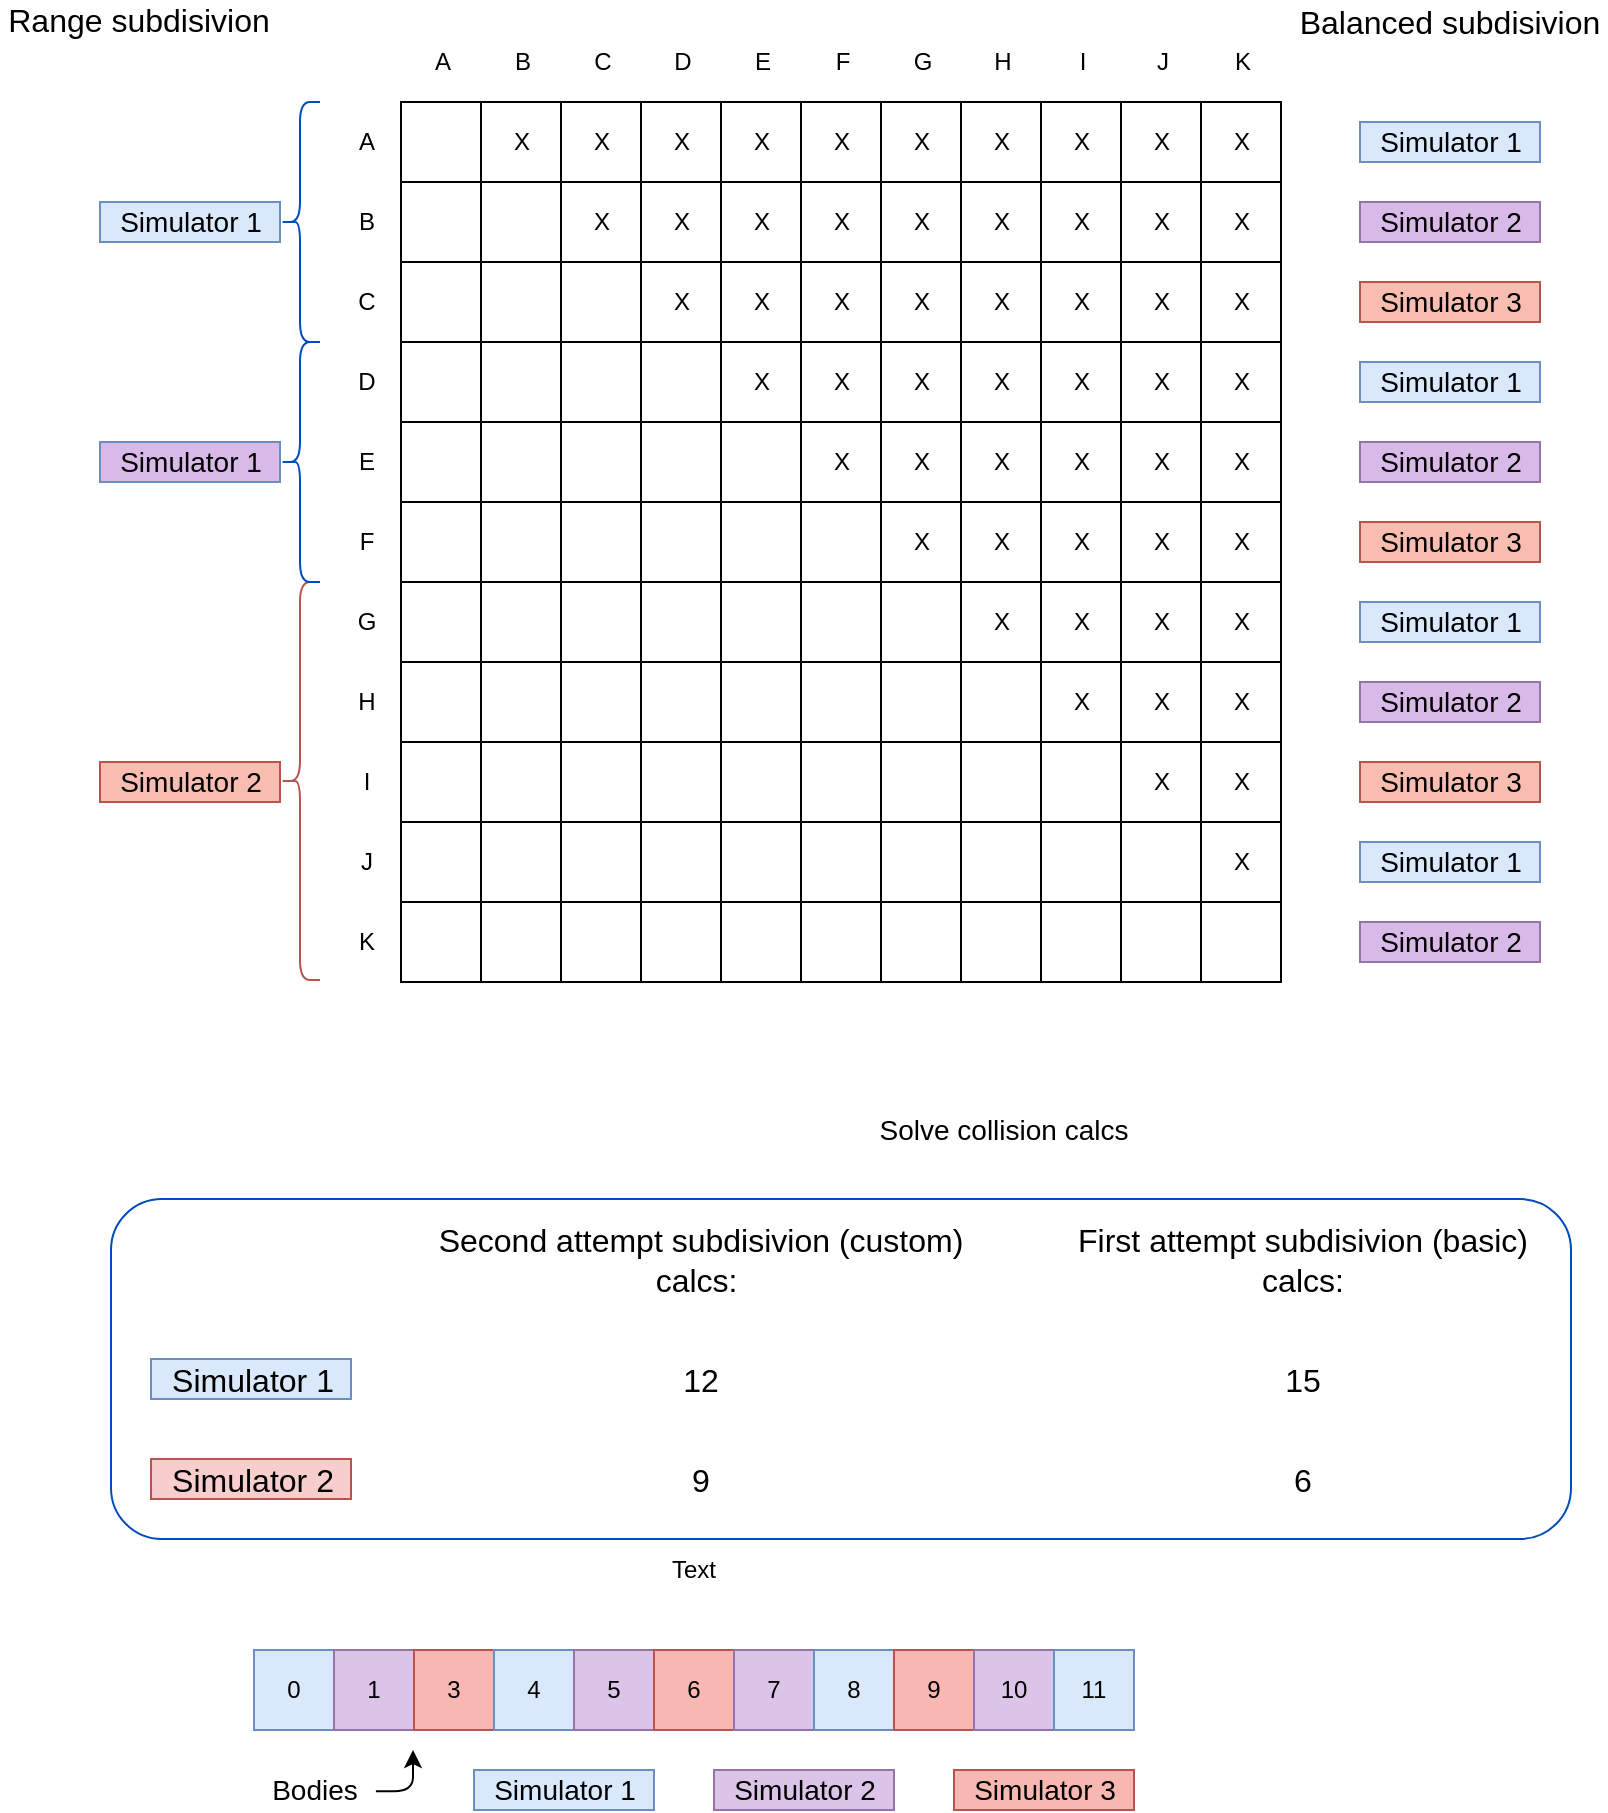 <mxfile version="12.9.8" type="device"><diagram id="iaJU6CxeEKp-TlRwAlS2" name="Page-1"><mxGraphModel dx="1054" dy="616" grid="1" gridSize="10" guides="1" tooltips="1" connect="1" arrows="1" fold="1" page="1" pageScale="1" pageWidth="827" pageHeight="1169" math="0" shadow="0"><root><mxCell id="0"/><mxCell id="1" parent="0"/><mxCell id="Pk6dAIkG8WQ61QbKKTJH-95" value="" style="rounded=1;whiteSpace=wrap;html=1;strokeColor=#004CBF;fillColor=none;gradientColor=none;fontSize=16;" parent="1" vertex="1"><mxGeometry x="55.5" y="629.5" width="730" height="170" as="geometry"/></mxCell><mxCell id="Pk6dAIkG8WQ61QbKKTJH-1" value="X" style="rounded=0;whiteSpace=wrap;html=1;" parent="1" vertex="1"><mxGeometry x="240.5" y="81" width="40" height="40" as="geometry"/></mxCell><mxCell id="Pk6dAIkG8WQ61QbKKTJH-2" value="X" style="rounded=0;whiteSpace=wrap;html=1;" parent="1" vertex="1"><mxGeometry x="280.5" y="81" width="40" height="40" as="geometry"/></mxCell><mxCell id="Pk6dAIkG8WQ61QbKKTJH-3" value="X" style="rounded=0;whiteSpace=wrap;html=1;" parent="1" vertex="1"><mxGeometry x="320.5" y="81" width="40" height="40" as="geometry"/></mxCell><mxCell id="Pk6dAIkG8WQ61QbKKTJH-4" value="X" style="rounded=0;whiteSpace=wrap;html=1;" parent="1" vertex="1"><mxGeometry x="360.5" y="81" width="40" height="40" as="geometry"/></mxCell><mxCell id="Pk6dAIkG8WQ61QbKKTJH-5" value="X" style="rounded=0;whiteSpace=wrap;html=1;" parent="1" vertex="1"><mxGeometry x="400.5" y="81" width="40" height="40" as="geometry"/></mxCell><mxCell id="Pk6dAIkG8WQ61QbKKTJH-6" value="X" style="rounded=0;whiteSpace=wrap;html=1;" parent="1" vertex="1"><mxGeometry x="440.5" y="81" width="40" height="40" as="geometry"/></mxCell><mxCell id="Pk6dAIkG8WQ61QbKKTJH-7" value="" style="rounded=0;whiteSpace=wrap;html=1;" parent="1" vertex="1"><mxGeometry x="240.5" y="121" width="40" height="40" as="geometry"/></mxCell><mxCell id="Pk6dAIkG8WQ61QbKKTJH-8" value="X" style="rounded=0;whiteSpace=wrap;html=1;" parent="1" vertex="1"><mxGeometry x="280.5" y="121" width="40" height="40" as="geometry"/></mxCell><mxCell id="Pk6dAIkG8WQ61QbKKTJH-9" value="X" style="rounded=0;whiteSpace=wrap;html=1;" parent="1" vertex="1"><mxGeometry x="320.5" y="121" width="40" height="40" as="geometry"/></mxCell><mxCell id="Pk6dAIkG8WQ61QbKKTJH-10" value="X" style="rounded=0;whiteSpace=wrap;html=1;" parent="1" vertex="1"><mxGeometry x="360.5" y="121" width="40" height="40" as="geometry"/></mxCell><mxCell id="Pk6dAIkG8WQ61QbKKTJH-11" value="X" style="rounded=0;whiteSpace=wrap;html=1;" parent="1" vertex="1"><mxGeometry x="400.5" y="121" width="40" height="40" as="geometry"/></mxCell><mxCell id="Pk6dAIkG8WQ61QbKKTJH-12" value="X" style="rounded=0;whiteSpace=wrap;html=1;" parent="1" vertex="1"><mxGeometry x="440.5" y="121" width="40" height="40" as="geometry"/></mxCell><mxCell id="Pk6dAIkG8WQ61QbKKTJH-13" value="" style="rounded=0;whiteSpace=wrap;html=1;" parent="1" vertex="1"><mxGeometry x="240.5" y="161" width="40" height="40" as="geometry"/></mxCell><mxCell id="Pk6dAIkG8WQ61QbKKTJH-14" value="" style="rounded=0;whiteSpace=wrap;html=1;" parent="1" vertex="1"><mxGeometry x="280.5" y="161" width="40" height="40" as="geometry"/></mxCell><mxCell id="Pk6dAIkG8WQ61QbKKTJH-15" value="X" style="rounded=0;whiteSpace=wrap;html=1;" parent="1" vertex="1"><mxGeometry x="320.5" y="161" width="40" height="40" as="geometry"/></mxCell><mxCell id="Pk6dAIkG8WQ61QbKKTJH-16" value="X" style="rounded=0;whiteSpace=wrap;html=1;" parent="1" vertex="1"><mxGeometry x="360.5" y="161" width="40" height="40" as="geometry"/></mxCell><mxCell id="Pk6dAIkG8WQ61QbKKTJH-17" value="X" style="rounded=0;whiteSpace=wrap;html=1;" parent="1" vertex="1"><mxGeometry x="400.5" y="161" width="40" height="40" as="geometry"/></mxCell><mxCell id="Pk6dAIkG8WQ61QbKKTJH-18" value="X" style="rounded=0;whiteSpace=wrap;html=1;" parent="1" vertex="1"><mxGeometry x="440.5" y="161" width="40" height="40" as="geometry"/></mxCell><mxCell id="Pk6dAIkG8WQ61QbKKTJH-19" value="" style="rounded=0;whiteSpace=wrap;html=1;" parent="1" vertex="1"><mxGeometry x="240.5" y="201" width="40" height="40" as="geometry"/></mxCell><mxCell id="Pk6dAIkG8WQ61QbKKTJH-20" value="" style="rounded=0;whiteSpace=wrap;html=1;" parent="1" vertex="1"><mxGeometry x="280.5" y="201" width="40" height="40" as="geometry"/></mxCell><mxCell id="Pk6dAIkG8WQ61QbKKTJH-21" value="" style="rounded=0;whiteSpace=wrap;html=1;" parent="1" vertex="1"><mxGeometry x="320.5" y="201" width="40" height="40" as="geometry"/></mxCell><mxCell id="Pk6dAIkG8WQ61QbKKTJH-22" value="X" style="rounded=0;whiteSpace=wrap;html=1;" parent="1" vertex="1"><mxGeometry x="360.5" y="201" width="40" height="40" as="geometry"/></mxCell><mxCell id="Pk6dAIkG8WQ61QbKKTJH-23" value="X" style="rounded=0;whiteSpace=wrap;html=1;" parent="1" vertex="1"><mxGeometry x="400.5" y="201" width="40" height="40" as="geometry"/></mxCell><mxCell id="Pk6dAIkG8WQ61QbKKTJH-24" value="X" style="rounded=0;whiteSpace=wrap;html=1;" parent="1" vertex="1"><mxGeometry x="440.5" y="201" width="40" height="40" as="geometry"/></mxCell><mxCell id="Pk6dAIkG8WQ61QbKKTJH-25" value="" style="rounded=0;whiteSpace=wrap;html=1;" parent="1" vertex="1"><mxGeometry x="240.5" y="241" width="40" height="40" as="geometry"/></mxCell><mxCell id="Pk6dAIkG8WQ61QbKKTJH-26" value="" style="rounded=0;whiteSpace=wrap;html=1;" parent="1" vertex="1"><mxGeometry x="280.5" y="241" width="40" height="40" as="geometry"/></mxCell><mxCell id="Pk6dAIkG8WQ61QbKKTJH-27" value="" style="rounded=0;whiteSpace=wrap;html=1;" parent="1" vertex="1"><mxGeometry x="320.5" y="241" width="40" height="40" as="geometry"/></mxCell><mxCell id="Pk6dAIkG8WQ61QbKKTJH-28" value="" style="rounded=0;whiteSpace=wrap;html=1;" parent="1" vertex="1"><mxGeometry x="360.5" y="241" width="40" height="40" as="geometry"/></mxCell><mxCell id="Pk6dAIkG8WQ61QbKKTJH-29" value="X" style="rounded=0;whiteSpace=wrap;html=1;" parent="1" vertex="1"><mxGeometry x="400.5" y="241" width="40" height="40" as="geometry"/></mxCell><mxCell id="Pk6dAIkG8WQ61QbKKTJH-30" value="X" style="rounded=0;whiteSpace=wrap;html=1;" parent="1" vertex="1"><mxGeometry x="440.5" y="241" width="40" height="40" as="geometry"/></mxCell><mxCell id="Pk6dAIkG8WQ61QbKKTJH-31" value="" style="rounded=0;whiteSpace=wrap;html=1;" parent="1" vertex="1"><mxGeometry x="240.5" y="281" width="40" height="40" as="geometry"/></mxCell><mxCell id="Pk6dAIkG8WQ61QbKKTJH-32" value="" style="rounded=0;whiteSpace=wrap;html=1;" parent="1" vertex="1"><mxGeometry x="280.5" y="281" width="40" height="40" as="geometry"/></mxCell><mxCell id="Pk6dAIkG8WQ61QbKKTJH-33" value="" style="rounded=0;whiteSpace=wrap;html=1;" parent="1" vertex="1"><mxGeometry x="320.5" y="281" width="40" height="40" as="geometry"/></mxCell><mxCell id="Pk6dAIkG8WQ61QbKKTJH-34" value="" style="rounded=0;whiteSpace=wrap;html=1;" parent="1" vertex="1"><mxGeometry x="360.5" y="281" width="40" height="40" as="geometry"/></mxCell><mxCell id="Pk6dAIkG8WQ61QbKKTJH-35" value="" style="rounded=0;whiteSpace=wrap;html=1;" parent="1" vertex="1"><mxGeometry x="400.5" y="281" width="40" height="40" as="geometry"/></mxCell><mxCell id="Pk6dAIkG8WQ61QbKKTJH-36" value="X" style="rounded=0;whiteSpace=wrap;html=1;" parent="1" vertex="1"><mxGeometry x="440.5" y="281" width="40" height="40" as="geometry"/></mxCell><mxCell id="Pk6dAIkG8WQ61QbKKTJH-37" value="" style="rounded=0;whiteSpace=wrap;html=1;" parent="1" vertex="1"><mxGeometry x="200.5" y="81" width="40" height="40" as="geometry"/></mxCell><mxCell id="Pk6dAIkG8WQ61QbKKTJH-38" value="" style="rounded=0;whiteSpace=wrap;html=1;" parent="1" vertex="1"><mxGeometry x="200.5" y="121" width="40" height="40" as="geometry"/></mxCell><mxCell id="Pk6dAIkG8WQ61QbKKTJH-39" value="" style="rounded=0;whiteSpace=wrap;html=1;" parent="1" vertex="1"><mxGeometry x="200.5" y="161" width="40" height="40" as="geometry"/></mxCell><mxCell id="Pk6dAIkG8WQ61QbKKTJH-40" value="" style="rounded=0;whiteSpace=wrap;html=1;" parent="1" vertex="1"><mxGeometry x="200.5" y="201" width="40" height="40" as="geometry"/></mxCell><mxCell id="Pk6dAIkG8WQ61QbKKTJH-41" value="" style="rounded=0;whiteSpace=wrap;html=1;" parent="1" vertex="1"><mxGeometry x="200.5" y="241" width="40" height="40" as="geometry"/></mxCell><mxCell id="Pk6dAIkG8WQ61QbKKTJH-42" value="" style="rounded=0;whiteSpace=wrap;html=1;" parent="1" vertex="1"><mxGeometry x="200.5" y="281" width="40" height="40" as="geometry"/></mxCell><mxCell id="Pk6dAIkG8WQ61QbKKTJH-43" value="" style="rounded=0;whiteSpace=wrap;html=1;" parent="1" vertex="1"><mxGeometry x="200.5" y="321" width="40" height="40" as="geometry"/></mxCell><mxCell id="Pk6dAIkG8WQ61QbKKTJH-44" value="" style="rounded=0;whiteSpace=wrap;html=1;" parent="1" vertex="1"><mxGeometry x="240.5" y="321" width="40" height="40" as="geometry"/></mxCell><mxCell id="Pk6dAIkG8WQ61QbKKTJH-45" value="" style="rounded=0;whiteSpace=wrap;html=1;" parent="1" vertex="1"><mxGeometry x="280.5" y="321" width="40" height="40" as="geometry"/></mxCell><mxCell id="Pk6dAIkG8WQ61QbKKTJH-46" value="" style="rounded=0;whiteSpace=wrap;html=1;" parent="1" vertex="1"><mxGeometry x="320.5" y="321" width="40" height="40" as="geometry"/></mxCell><mxCell id="Pk6dAIkG8WQ61QbKKTJH-48" value="" style="rounded=0;whiteSpace=wrap;html=1;" parent="1" vertex="1"><mxGeometry x="360.5" y="321" width="40" height="40" as="geometry"/></mxCell><mxCell id="Pk6dAIkG8WQ61QbKKTJH-49" value="" style="rounded=0;whiteSpace=wrap;html=1;" parent="1" vertex="1"><mxGeometry x="400.5" y="321" width="40" height="40" as="geometry"/></mxCell><mxCell id="Pk6dAIkG8WQ61QbKKTJH-50" value="" style="rounded=0;whiteSpace=wrap;html=1;" parent="1" vertex="1"><mxGeometry x="440.5" y="321" width="40" height="40" as="geometry"/></mxCell><mxCell id="Pk6dAIkG8WQ61QbKKTJH-51" value="A" style="text;html=1;align=center;verticalAlign=middle;resizable=0;points=[];autosize=1;" parent="1" vertex="1"><mxGeometry x="172.5" y="91" width="20" height="20" as="geometry"/></mxCell><mxCell id="Pk6dAIkG8WQ61QbKKTJH-52" value="B" style="text;html=1;align=center;verticalAlign=middle;resizable=0;points=[];autosize=1;" parent="1" vertex="1"><mxGeometry x="172.5" y="131" width="20" height="20" as="geometry"/></mxCell><mxCell id="Pk6dAIkG8WQ61QbKKTJH-53" value="C" style="text;html=1;align=center;verticalAlign=middle;resizable=0;points=[];autosize=1;" parent="1" vertex="1"><mxGeometry x="172.5" y="171" width="20" height="20" as="geometry"/></mxCell><mxCell id="Pk6dAIkG8WQ61QbKKTJH-54" value="D" style="text;html=1;align=center;verticalAlign=middle;resizable=0;points=[];autosize=1;" parent="1" vertex="1"><mxGeometry x="172.5" y="211" width="20" height="20" as="geometry"/></mxCell><mxCell id="Pk6dAIkG8WQ61QbKKTJH-55" value="E" style="text;html=1;align=center;verticalAlign=middle;resizable=0;points=[];autosize=1;" parent="1" vertex="1"><mxGeometry x="172.5" y="251" width="20" height="20" as="geometry"/></mxCell><mxCell id="Pk6dAIkG8WQ61QbKKTJH-56" value="F" style="text;html=1;align=center;verticalAlign=middle;resizable=0;points=[];autosize=1;" parent="1" vertex="1"><mxGeometry x="172.5" y="291" width="20" height="20" as="geometry"/></mxCell><mxCell id="Pk6dAIkG8WQ61QbKKTJH-57" value="G" style="text;html=1;align=center;verticalAlign=middle;resizable=0;points=[];autosize=1;" parent="1" vertex="1"><mxGeometry x="172.5" y="331" width="20" height="20" as="geometry"/></mxCell><mxCell id="Pk6dAIkG8WQ61QbKKTJH-58" value="A" style="text;html=1;align=center;verticalAlign=middle;resizable=0;points=[];autosize=1;" parent="1" vertex="1"><mxGeometry x="210.5" y="51" width="20" height="20" as="geometry"/></mxCell><mxCell id="Pk6dAIkG8WQ61QbKKTJH-59" value="B" style="text;html=1;align=center;verticalAlign=middle;resizable=0;points=[];autosize=1;" parent="1" vertex="1"><mxGeometry x="250.5" y="51" width="20" height="20" as="geometry"/></mxCell><mxCell id="Pk6dAIkG8WQ61QbKKTJH-60" value="C" style="text;html=1;align=center;verticalAlign=middle;resizable=0;points=[];autosize=1;" parent="1" vertex="1"><mxGeometry x="290.5" y="51" width="20" height="20" as="geometry"/></mxCell><mxCell id="Pk6dAIkG8WQ61QbKKTJH-61" value="D" style="text;html=1;align=center;verticalAlign=middle;resizable=0;points=[];autosize=1;" parent="1" vertex="1"><mxGeometry x="330.5" y="51" width="20" height="20" as="geometry"/></mxCell><mxCell id="Pk6dAIkG8WQ61QbKKTJH-62" value="E" style="text;html=1;align=center;verticalAlign=middle;resizable=0;points=[];autosize=1;" parent="1" vertex="1"><mxGeometry x="370.5" y="51" width="20" height="20" as="geometry"/></mxCell><mxCell id="Pk6dAIkG8WQ61QbKKTJH-63" value="F" style="text;html=1;align=center;verticalAlign=middle;resizable=0;points=[];autosize=1;" parent="1" vertex="1"><mxGeometry x="410.5" y="51" width="20" height="20" as="geometry"/></mxCell><mxCell id="Pk6dAIkG8WQ61QbKKTJH-64" value="G" style="text;html=1;align=center;verticalAlign=middle;resizable=0;points=[];autosize=1;" parent="1" vertex="1"><mxGeometry x="450.5" y="51" width="20" height="20" as="geometry"/></mxCell><mxCell id="Pk6dAIkG8WQ61QbKKTJH-65" value="Solve collision calcs" style="text;html=1;strokeColor=none;fillColor=none;align=center;verticalAlign=middle;whiteSpace=wrap;rounded=0;fontSize=14;" parent="1" vertex="1"><mxGeometry x="437" y="585" width="130" height="20" as="geometry"/></mxCell><mxCell id="Pk6dAIkG8WQ61QbKKTJH-66" value="" style="shape=curlyBracket;whiteSpace=wrap;html=1;rounded=1;fontSize=14;flipH=0;fillColor=#FC1414;strokeColor=#004CBF;gradientColor=none;flipV=0;" parent="1" vertex="1"><mxGeometry x="140" y="81" width="20" height="120" as="geometry"/></mxCell><mxCell id="Pk6dAIkG8WQ61QbKKTJH-71" value="" style="shape=curlyBracket;whiteSpace=wrap;html=1;rounded=1;fontSize=14;flipH=0;fillColor=#F8BCB0;strokeColor=#b85450;" parent="1" vertex="1"><mxGeometry x="140" y="321" width="20" height="199" as="geometry"/></mxCell><mxCell id="Pk6dAIkG8WQ61QbKKTJH-72" value="Simulator 1" style="text;html=1;align=center;verticalAlign=middle;resizable=0;points=[];autosize=1;fontSize=14;fillColor=#dae8fc;strokeColor=#6c8ebf;" parent="1" vertex="1"><mxGeometry x="50.0" y="131" width="90" height="20" as="geometry"/></mxCell><mxCell id="Pk6dAIkG8WQ61QbKKTJH-73" value="Simulator 2" style="text;html=1;align=center;verticalAlign=middle;resizable=0;points=[];autosize=1;fontSize=14;fillColor=#F8BCB0;strokeColor=#b85450;" parent="1" vertex="1"><mxGeometry x="50.0" y="411" width="90" height="20" as="geometry"/></mxCell><mxCell id="Pk6dAIkG8WQ61QbKKTJH-74" value="Simulator 1" style="text;html=1;align=center;verticalAlign=middle;resizable=0;points=[];autosize=1;fontSize=14;fillColor=#dae8fc;strokeColor=#6c8ebf;" parent="1" vertex="1"><mxGeometry x="680" y="91" width="90" height="20" as="geometry"/></mxCell><mxCell id="Pk6dAIkG8WQ61QbKKTJH-75" value="Simulator 3" style="text;html=1;align=center;verticalAlign=middle;resizable=0;points=[];autosize=1;fontSize=14;fillColor=#F8BCB0;strokeColor=#b85450;" parent="1" vertex="1"><mxGeometry x="680" y="171" width="90" height="20" as="geometry"/></mxCell><mxCell id="Pk6dAIkG8WQ61QbKKTJH-76" value="Simulator 2" style="text;html=1;align=center;verticalAlign=middle;resizable=0;points=[];autosize=1;fontSize=14;fillColor=#D9B9E7;strokeColor=#9673a6;" parent="1" vertex="1"><mxGeometry x="680" y="251" width="90" height="20" as="geometry"/></mxCell><mxCell id="Pk6dAIkG8WQ61QbKKTJH-77" value="Simulator 1" style="text;html=1;align=center;verticalAlign=middle;resizable=0;points=[];autosize=1;fontSize=14;fillColor=#dae8fc;strokeColor=#6c8ebf;" parent="1" vertex="1"><mxGeometry x="680" y="331" width="90" height="20" as="geometry"/></mxCell><mxCell id="Pk6dAIkG8WQ61QbKKTJH-79" value="Simulator 2" style="text;html=1;align=center;verticalAlign=middle;resizable=0;points=[];autosize=1;fontSize=14;fillColor=#D9B9E7;strokeColor=#9673a6;" parent="1" vertex="1"><mxGeometry x="680" y="131" width="90" height="20" as="geometry"/></mxCell><mxCell id="Pk6dAIkG8WQ61QbKKTJH-80" value="Simulator 1" style="text;html=1;align=center;verticalAlign=middle;resizable=0;points=[];autosize=1;fontSize=14;fillColor=#dae8fc;strokeColor=#6c8ebf;" parent="1" vertex="1"><mxGeometry x="680" y="211" width="90" height="20" as="geometry"/></mxCell><mxCell id="Pk6dAIkG8WQ61QbKKTJH-81" value="Simulator 3" style="text;html=1;align=center;verticalAlign=middle;resizable=0;points=[];autosize=1;fontSize=14;fillColor=#F8BCB0;strokeColor=#b85450;" parent="1" vertex="1"><mxGeometry x="680" y="291" width="90" height="20" as="geometry"/></mxCell><mxCell id="Pk6dAIkG8WQ61QbKKTJH-84" value="Range subdisivion" style="text;html=1;strokeColor=none;fillColor=none;align=center;verticalAlign=middle;whiteSpace=wrap;rounded=0;fontSize=16;" parent="1" vertex="1"><mxGeometry y="30" width="138.5" height="20" as="geometry"/></mxCell><mxCell id="Pk6dAIkG8WQ61QbKKTJH-85" value="Balanced subdisivion" style="text;html=1;strokeColor=none;fillColor=none;align=center;verticalAlign=middle;whiteSpace=wrap;rounded=0;fontSize=16;" parent="1" vertex="1"><mxGeometry x="647" y="31" width="156" height="20" as="geometry"/></mxCell><mxCell id="Pk6dAIkG8WQ61QbKKTJH-86" value="Second attempt subdisivion (custom) calcs:&amp;nbsp;" style="text;html=1;strokeColor=none;fillColor=none;align=center;verticalAlign=middle;whiteSpace=wrap;rounded=0;fontSize=16;" parent="1" vertex="1"><mxGeometry x="214.5" y="639.5" width="271" height="40" as="geometry"/></mxCell><mxCell id="Pk6dAIkG8WQ61QbKKTJH-87" value="First attempt subdisivion (basic) calcs:" style="text;html=1;strokeColor=none;fillColor=none;align=center;verticalAlign=middle;whiteSpace=wrap;rounded=0;fontSize=16;" parent="1" vertex="1"><mxGeometry x="535.5" y="639.5" width="231" height="40" as="geometry"/></mxCell><mxCell id="Pk6dAIkG8WQ61QbKKTJH-88" value="Simulator 1" style="text;html=1;align=center;verticalAlign=middle;resizable=0;points=[];autosize=1;fontSize=16;fillColor=#dae8fc;strokeColor=#6c8ebf;" parent="1" vertex="1"><mxGeometry x="75.5" y="709.5" width="100" height="20" as="geometry"/></mxCell><mxCell id="Pk6dAIkG8WQ61QbKKTJH-90" value="Simulator 2" style="text;html=1;align=center;verticalAlign=middle;resizable=0;points=[];autosize=1;fontSize=16;fillColor=#f8cecc;strokeColor=#b85450;" parent="1" vertex="1"><mxGeometry x="75.5" y="759.5" width="100" height="20" as="geometry"/></mxCell><mxCell id="Pk6dAIkG8WQ61QbKKTJH-91" value="12" style="text;html=1;align=center;verticalAlign=middle;resizable=0;points=[];autosize=1;fontSize=16;" parent="1" vertex="1"><mxGeometry x="335" y="709.5" width="30" height="20" as="geometry"/></mxCell><mxCell id="Pk6dAIkG8WQ61QbKKTJH-92" value="15" style="text;html=1;align=center;verticalAlign=middle;resizable=0;points=[];autosize=1;fontSize=16;" parent="1" vertex="1"><mxGeometry x="636" y="709.5" width="30" height="20" as="geometry"/></mxCell><mxCell id="Pk6dAIkG8WQ61QbKKTJH-93" value="9" style="text;html=1;align=center;verticalAlign=middle;resizable=0;points=[];autosize=1;fontSize=16;" parent="1" vertex="1"><mxGeometry x="340" y="759.5" width="20" height="20" as="geometry"/></mxCell><mxCell id="Pk6dAIkG8WQ61QbKKTJH-94" value="6" style="text;html=1;align=center;verticalAlign=middle;resizable=0;points=[];autosize=1;fontSize=16;" parent="1" vertex="1"><mxGeometry x="641" y="759.5" width="20" height="20" as="geometry"/></mxCell><mxCell id="f_bLrlZFjP_gO2-zIzCn-1" value="0" style="rounded=0;whiteSpace=wrap;html=1;fillColor=#dae8fc;strokeColor=#6c8ebf;" vertex="1" parent="1"><mxGeometry x="127" y="855" width="40" height="40" as="geometry"/></mxCell><mxCell id="f_bLrlZFjP_gO2-zIzCn-2" value="1&lt;span style=&quot;color: rgba(0 , 0 , 0 , 0) ; font-family: monospace ; font-size: 0px&quot;&gt;%3CmxGraphModel%3E%3Croot%3E%3CmxCell%20id%3D%220%22%2F%3E%3CmxCell%20id%3D%221%22%20parent%3D%220%22%2F%3E%3CmxCell%20id%3D%222%22%20value%3D%22%22%20style%3D%22rounded%3D0%3BwhiteSpace%3Dwrap%3Bhtml%3D1%3B%22%20vertex%3D%221%22%20parent%3D%221%22%3E%3CmxGeometry%20x%3D%22120%22%20y%3D%22640%22%20width%3D%2240%22%20height%3D%2240%22%20as%3D%22geometry%22%2F%3E%3C%2FmxCell%3E%3C%2Froot%3E%3C%2FmxGraphModel%3E&lt;/span&gt;" style="rounded=0;whiteSpace=wrap;html=1;fillColor=#DBC4E7;strokeColor=#9673a6;" vertex="1" parent="1"><mxGeometry x="167" y="855" width="40" height="40" as="geometry"/></mxCell><mxCell id="f_bLrlZFjP_gO2-zIzCn-3" value="3" style="rounded=0;whiteSpace=wrap;html=1;fillColor=#F8B7B0;strokeColor=#b85450;" vertex="1" parent="1"><mxGeometry x="207" y="855" width="40" height="40" as="geometry"/></mxCell><mxCell id="f_bLrlZFjP_gO2-zIzCn-4" value="4" style="rounded=0;whiteSpace=wrap;html=1;fillColor=#dae8fc;strokeColor=#6c8ebf;" vertex="1" parent="1"><mxGeometry x="247" y="855" width="40" height="40" as="geometry"/></mxCell><mxCell id="f_bLrlZFjP_gO2-zIzCn-5" value="5" style="rounded=0;whiteSpace=wrap;html=1;fillColor=#DBC4E7;strokeColor=#9673a6;" vertex="1" parent="1"><mxGeometry x="287" y="855" width="40" height="40" as="geometry"/></mxCell><mxCell id="f_bLrlZFjP_gO2-zIzCn-6" value="6" style="rounded=0;whiteSpace=wrap;html=1;fillColor=#F8B7B0;strokeColor=#b85450;" vertex="1" parent="1"><mxGeometry x="327" y="855" width="40" height="40" as="geometry"/></mxCell><mxCell id="f_bLrlZFjP_gO2-zIzCn-7" value="7" style="rounded=0;whiteSpace=wrap;html=1;fillColor=#DBC4E7;strokeColor=#9673a6;" vertex="1" parent="1"><mxGeometry x="367" y="855" width="40" height="40" as="geometry"/></mxCell><mxCell id="f_bLrlZFjP_gO2-zIzCn-8" value="8" style="rounded=0;whiteSpace=wrap;html=1;fillColor=#dae8fc;strokeColor=#6c8ebf;" vertex="1" parent="1"><mxGeometry x="407" y="855" width="40" height="40" as="geometry"/></mxCell><mxCell id="f_bLrlZFjP_gO2-zIzCn-9" value="9" style="rounded=0;whiteSpace=wrap;html=1;fillColor=#F8B7B0;strokeColor=#b85450;" vertex="1" parent="1"><mxGeometry x="447" y="855" width="40" height="40" as="geometry"/></mxCell><mxCell id="f_bLrlZFjP_gO2-zIzCn-10" value="10" style="rounded=0;whiteSpace=wrap;html=1;fillColor=#DBC4E7;strokeColor=#9673a6;" vertex="1" parent="1"><mxGeometry x="487" y="855" width="40" height="40" as="geometry"/></mxCell><mxCell id="f_bLrlZFjP_gO2-zIzCn-11" value="11" style="rounded=0;whiteSpace=wrap;html=1;fillColor=#dae8fc;strokeColor=#6c8ebf;" vertex="1" parent="1"><mxGeometry x="527" y="855" width="40" height="40" as="geometry"/></mxCell><mxCell id="f_bLrlZFjP_gO2-zIzCn-21" value="Simulator 1" style="text;html=1;align=center;verticalAlign=middle;resizable=0;points=[];autosize=1;fontSize=14;fillColor=#dae8fc;strokeColor=#6c8ebf;" vertex="1" parent="1"><mxGeometry x="237" y="915" width="90" height="20" as="geometry"/></mxCell><mxCell id="f_bLrlZFjP_gO2-zIzCn-22" value="Simulator 2" style="text;html=1;align=center;verticalAlign=middle;resizable=0;points=[];autosize=1;fontSize=14;fillColor=#DBC4E7;strokeColor=#9673a6;" vertex="1" parent="1"><mxGeometry x="357" y="915" width="90" height="20" as="geometry"/></mxCell><mxCell id="f_bLrlZFjP_gO2-zIzCn-23" value="Simulator 3" style="text;html=1;align=center;verticalAlign=middle;resizable=0;points=[];autosize=1;fontSize=14;fillColor=#F8B7B0;strokeColor=#b85450;" vertex="1" parent="1"><mxGeometry x="477" y="915" width="90" height="20" as="geometry"/></mxCell><mxCell id="f_bLrlZFjP_gO2-zIzCn-24" value="Text" style="text;html=1;strokeColor=none;fillColor=none;align=center;verticalAlign=middle;whiteSpace=wrap;rounded=0;" vertex="1" parent="1"><mxGeometry x="326.5" y="805" width="40" height="20" as="geometry"/></mxCell><mxCell id="f_bLrlZFjP_gO2-zIzCn-25" value="Bodies" style="text;html=1;align=center;verticalAlign=middle;resizable=0;points=[];autosize=1;fontSize=14;" vertex="1" parent="1"><mxGeometry x="127" y="915" width="60" height="20" as="geometry"/></mxCell><mxCell id="f_bLrlZFjP_gO2-zIzCn-26" value="" style="edgeStyle=segmentEdgeStyle;endArrow=classic;html=1;fontSize=14;exitX=1.016;exitY=0.529;exitDx=0;exitDy=0;exitPerimeter=0;" edge="1" parent="1" source="f_bLrlZFjP_gO2-zIzCn-25"><mxGeometry width="50" height="50" relative="1" as="geometry"><mxPoint x="187" y="935" as="sourcePoint"/><mxPoint x="206.5" y="905" as="targetPoint"/><Array as="points"><mxPoint x="206.5" y="926"/></Array></mxGeometry></mxCell><mxCell id="f_bLrlZFjP_gO2-zIzCn-29" value="X" style="rounded=0;whiteSpace=wrap;html=1;" vertex="1" parent="1"><mxGeometry x="480.5" y="81" width="40" height="40" as="geometry"/></mxCell><mxCell id="f_bLrlZFjP_gO2-zIzCn-30" value="X" style="rounded=0;whiteSpace=wrap;html=1;" vertex="1" parent="1"><mxGeometry x="480.5" y="121" width="40" height="40" as="geometry"/></mxCell><mxCell id="f_bLrlZFjP_gO2-zIzCn-31" value="X" style="rounded=0;whiteSpace=wrap;html=1;" vertex="1" parent="1"><mxGeometry x="480.5" y="161" width="40" height="40" as="geometry"/></mxCell><mxCell id="f_bLrlZFjP_gO2-zIzCn-32" value="X" style="rounded=0;whiteSpace=wrap;html=1;" vertex="1" parent="1"><mxGeometry x="480.5" y="201" width="40" height="40" as="geometry"/></mxCell><mxCell id="f_bLrlZFjP_gO2-zIzCn-33" value="X" style="rounded=0;whiteSpace=wrap;html=1;" vertex="1" parent="1"><mxGeometry x="480.5" y="241" width="40" height="40" as="geometry"/></mxCell><mxCell id="f_bLrlZFjP_gO2-zIzCn-34" value="X" style="rounded=0;whiteSpace=wrap;html=1;" vertex="1" parent="1"><mxGeometry x="480.5" y="281" width="40" height="40" as="geometry"/></mxCell><mxCell id="f_bLrlZFjP_gO2-zIzCn-35" value="X" style="rounded=0;whiteSpace=wrap;html=1;" vertex="1" parent="1"><mxGeometry x="480.5" y="321" width="40" height="40" as="geometry"/></mxCell><mxCell id="f_bLrlZFjP_gO2-zIzCn-36" value="H" style="text;html=1;align=center;verticalAlign=middle;resizable=0;points=[];autosize=1;" vertex="1" parent="1"><mxGeometry x="490.5" y="51" width="20" height="20" as="geometry"/></mxCell><mxCell id="f_bLrlZFjP_gO2-zIzCn-37" value="X" style="rounded=0;whiteSpace=wrap;html=1;" vertex="1" parent="1"><mxGeometry x="520.5" y="81" width="40" height="40" as="geometry"/></mxCell><mxCell id="f_bLrlZFjP_gO2-zIzCn-38" value="X" style="rounded=0;whiteSpace=wrap;html=1;" vertex="1" parent="1"><mxGeometry x="520.5" y="121" width="40" height="40" as="geometry"/></mxCell><mxCell id="f_bLrlZFjP_gO2-zIzCn-39" value="X" style="rounded=0;whiteSpace=wrap;html=1;" vertex="1" parent="1"><mxGeometry x="520.5" y="161" width="40" height="40" as="geometry"/></mxCell><mxCell id="f_bLrlZFjP_gO2-zIzCn-40" value="X" style="rounded=0;whiteSpace=wrap;html=1;" vertex="1" parent="1"><mxGeometry x="520.5" y="201" width="40" height="40" as="geometry"/></mxCell><mxCell id="f_bLrlZFjP_gO2-zIzCn-41" value="X" style="rounded=0;whiteSpace=wrap;html=1;" vertex="1" parent="1"><mxGeometry x="520.5" y="241" width="40" height="40" as="geometry"/></mxCell><mxCell id="f_bLrlZFjP_gO2-zIzCn-42" value="X" style="rounded=0;whiteSpace=wrap;html=1;" vertex="1" parent="1"><mxGeometry x="520.5" y="281" width="40" height="40" as="geometry"/></mxCell><mxCell id="f_bLrlZFjP_gO2-zIzCn-43" value="X" style="rounded=0;whiteSpace=wrap;html=1;" vertex="1" parent="1"><mxGeometry x="520.5" y="321" width="40" height="40" as="geometry"/></mxCell><mxCell id="f_bLrlZFjP_gO2-zIzCn-44" value="I" style="text;html=1;align=center;verticalAlign=middle;resizable=0;points=[];autosize=1;" vertex="1" parent="1"><mxGeometry x="530.5" y="51" width="20" height="20" as="geometry"/></mxCell><mxCell id="f_bLrlZFjP_gO2-zIzCn-45" value="X" style="rounded=0;whiteSpace=wrap;html=1;" vertex="1" parent="1"><mxGeometry x="560.5" y="81" width="40" height="40" as="geometry"/></mxCell><mxCell id="f_bLrlZFjP_gO2-zIzCn-46" value="X" style="rounded=0;whiteSpace=wrap;html=1;" vertex="1" parent="1"><mxGeometry x="560.5" y="121" width="40" height="40" as="geometry"/></mxCell><mxCell id="f_bLrlZFjP_gO2-zIzCn-47" value="X" style="rounded=0;whiteSpace=wrap;html=1;" vertex="1" parent="1"><mxGeometry x="560.5" y="161" width="40" height="40" as="geometry"/></mxCell><mxCell id="f_bLrlZFjP_gO2-zIzCn-48" value="X" style="rounded=0;whiteSpace=wrap;html=1;" vertex="1" parent="1"><mxGeometry x="560.5" y="201" width="40" height="40" as="geometry"/></mxCell><mxCell id="f_bLrlZFjP_gO2-zIzCn-49" value="X" style="rounded=0;whiteSpace=wrap;html=1;" vertex="1" parent="1"><mxGeometry x="560.5" y="241" width="40" height="40" as="geometry"/></mxCell><mxCell id="f_bLrlZFjP_gO2-zIzCn-50" value="X" style="rounded=0;whiteSpace=wrap;html=1;" vertex="1" parent="1"><mxGeometry x="560.5" y="281" width="40" height="40" as="geometry"/></mxCell><mxCell id="f_bLrlZFjP_gO2-zIzCn-51" value="X" style="rounded=0;whiteSpace=wrap;html=1;" vertex="1" parent="1"><mxGeometry x="560.5" y="321" width="40" height="40" as="geometry"/></mxCell><mxCell id="f_bLrlZFjP_gO2-zIzCn-52" value="J" style="text;html=1;align=center;verticalAlign=middle;resizable=0;points=[];autosize=1;" vertex="1" parent="1"><mxGeometry x="570.5" y="51" width="20" height="20" as="geometry"/></mxCell><mxCell id="f_bLrlZFjP_gO2-zIzCn-53" value="X" style="rounded=0;whiteSpace=wrap;html=1;" vertex="1" parent="1"><mxGeometry x="600.5" y="81" width="40" height="40" as="geometry"/></mxCell><mxCell id="f_bLrlZFjP_gO2-zIzCn-54" value="X" style="rounded=0;whiteSpace=wrap;html=1;" vertex="1" parent="1"><mxGeometry x="600.5" y="121" width="40" height="40" as="geometry"/></mxCell><mxCell id="f_bLrlZFjP_gO2-zIzCn-55" value="X" style="rounded=0;whiteSpace=wrap;html=1;" vertex="1" parent="1"><mxGeometry x="600.5" y="161" width="40" height="40" as="geometry"/></mxCell><mxCell id="f_bLrlZFjP_gO2-zIzCn-56" value="X" style="rounded=0;whiteSpace=wrap;html=1;" vertex="1" parent="1"><mxGeometry x="600.5" y="201" width="40" height="40" as="geometry"/></mxCell><mxCell id="f_bLrlZFjP_gO2-zIzCn-57" value="X" style="rounded=0;whiteSpace=wrap;html=1;" vertex="1" parent="1"><mxGeometry x="600.5" y="241" width="40" height="40" as="geometry"/></mxCell><mxCell id="f_bLrlZFjP_gO2-zIzCn-58" value="X" style="rounded=0;whiteSpace=wrap;html=1;" vertex="1" parent="1"><mxGeometry x="600.5" y="281" width="40" height="40" as="geometry"/></mxCell><mxCell id="f_bLrlZFjP_gO2-zIzCn-59" value="X" style="rounded=0;whiteSpace=wrap;html=1;" vertex="1" parent="1"><mxGeometry x="600.5" y="321" width="40" height="40" as="geometry"/></mxCell><mxCell id="f_bLrlZFjP_gO2-zIzCn-60" value="K" style="text;html=1;align=center;verticalAlign=middle;resizable=0;points=[];autosize=1;" vertex="1" parent="1"><mxGeometry x="610.5" y="51" width="20" height="20" as="geometry"/></mxCell><mxCell id="f_bLrlZFjP_gO2-zIzCn-61" value="" style="rounded=0;whiteSpace=wrap;html=1;" vertex="1" parent="1"><mxGeometry x="240.5" y="361" width="40" height="40" as="geometry"/></mxCell><mxCell id="f_bLrlZFjP_gO2-zIzCn-62" value="" style="rounded=0;whiteSpace=wrap;html=1;" vertex="1" parent="1"><mxGeometry x="280.5" y="361" width="40" height="40" as="geometry"/></mxCell><mxCell id="f_bLrlZFjP_gO2-zIzCn-63" value="" style="rounded=0;whiteSpace=wrap;html=1;" vertex="1" parent="1"><mxGeometry x="320.5" y="361" width="40" height="40" as="geometry"/></mxCell><mxCell id="f_bLrlZFjP_gO2-zIzCn-64" value="" style="rounded=0;whiteSpace=wrap;html=1;" vertex="1" parent="1"><mxGeometry x="360.5" y="361" width="40" height="40" as="geometry"/></mxCell><mxCell id="f_bLrlZFjP_gO2-zIzCn-65" value="" style="rounded=0;whiteSpace=wrap;html=1;" vertex="1" parent="1"><mxGeometry x="400.5" y="361" width="40" height="40" as="geometry"/></mxCell><mxCell id="f_bLrlZFjP_gO2-zIzCn-66" value="" style="rounded=0;whiteSpace=wrap;html=1;" vertex="1" parent="1"><mxGeometry x="440.5" y="361" width="40" height="40" as="geometry"/></mxCell><mxCell id="f_bLrlZFjP_gO2-zIzCn-67" value="" style="rounded=0;whiteSpace=wrap;html=1;" vertex="1" parent="1"><mxGeometry x="200.5" y="361" width="40" height="40" as="geometry"/></mxCell><mxCell id="f_bLrlZFjP_gO2-zIzCn-68" value="H" style="text;html=1;align=center;verticalAlign=middle;resizable=0;points=[];autosize=1;" vertex="1" parent="1"><mxGeometry x="172.5" y="371" width="20" height="20" as="geometry"/></mxCell><mxCell id="f_bLrlZFjP_gO2-zIzCn-69" value="" style="rounded=0;whiteSpace=wrap;html=1;" vertex="1" parent="1"><mxGeometry x="480.5" y="361" width="40" height="40" as="geometry"/></mxCell><mxCell id="f_bLrlZFjP_gO2-zIzCn-70" value="X" style="rounded=0;whiteSpace=wrap;html=1;" vertex="1" parent="1"><mxGeometry x="520.5" y="361" width="40" height="40" as="geometry"/></mxCell><mxCell id="f_bLrlZFjP_gO2-zIzCn-71" value="X" style="rounded=0;whiteSpace=wrap;html=1;" vertex="1" parent="1"><mxGeometry x="560.5" y="361" width="40" height="40" as="geometry"/></mxCell><mxCell id="f_bLrlZFjP_gO2-zIzCn-72" value="X" style="rounded=0;whiteSpace=wrap;html=1;" vertex="1" parent="1"><mxGeometry x="600.5" y="361" width="40" height="40" as="geometry"/></mxCell><mxCell id="f_bLrlZFjP_gO2-zIzCn-73" value="" style="rounded=0;whiteSpace=wrap;html=1;" vertex="1" parent="1"><mxGeometry x="240.5" y="401" width="40" height="40" as="geometry"/></mxCell><mxCell id="f_bLrlZFjP_gO2-zIzCn-74" value="" style="rounded=0;whiteSpace=wrap;html=1;" vertex="1" parent="1"><mxGeometry x="280.5" y="401" width="40" height="40" as="geometry"/></mxCell><mxCell id="f_bLrlZFjP_gO2-zIzCn-75" value="" style="rounded=0;whiteSpace=wrap;html=1;" vertex="1" parent="1"><mxGeometry x="320.5" y="401" width="40" height="40" as="geometry"/></mxCell><mxCell id="f_bLrlZFjP_gO2-zIzCn-76" value="" style="rounded=0;whiteSpace=wrap;html=1;" vertex="1" parent="1"><mxGeometry x="360.5" y="401" width="40" height="40" as="geometry"/></mxCell><mxCell id="f_bLrlZFjP_gO2-zIzCn-77" value="" style="rounded=0;whiteSpace=wrap;html=1;" vertex="1" parent="1"><mxGeometry x="400.5" y="401" width="40" height="40" as="geometry"/></mxCell><mxCell id="f_bLrlZFjP_gO2-zIzCn-78" value="" style="rounded=0;whiteSpace=wrap;html=1;" vertex="1" parent="1"><mxGeometry x="440.5" y="401" width="40" height="40" as="geometry"/></mxCell><mxCell id="f_bLrlZFjP_gO2-zIzCn-79" value="" style="rounded=0;whiteSpace=wrap;html=1;" vertex="1" parent="1"><mxGeometry x="200.5" y="401" width="40" height="40" as="geometry"/></mxCell><mxCell id="f_bLrlZFjP_gO2-zIzCn-80" value="I" style="text;html=1;align=center;verticalAlign=middle;resizable=0;points=[];autosize=1;" vertex="1" parent="1"><mxGeometry x="172.5" y="411" width="20" height="20" as="geometry"/></mxCell><mxCell id="f_bLrlZFjP_gO2-zIzCn-81" value="" style="rounded=0;whiteSpace=wrap;html=1;" vertex="1" parent="1"><mxGeometry x="480.5" y="401" width="40" height="40" as="geometry"/></mxCell><mxCell id="f_bLrlZFjP_gO2-zIzCn-82" value="" style="rounded=0;whiteSpace=wrap;html=1;" vertex="1" parent="1"><mxGeometry x="520.5" y="401" width="40" height="40" as="geometry"/></mxCell><mxCell id="f_bLrlZFjP_gO2-zIzCn-83" value="X" style="rounded=0;whiteSpace=wrap;html=1;" vertex="1" parent="1"><mxGeometry x="560.5" y="401" width="40" height="40" as="geometry"/></mxCell><mxCell id="f_bLrlZFjP_gO2-zIzCn-84" value="X" style="rounded=0;whiteSpace=wrap;html=1;" vertex="1" parent="1"><mxGeometry x="600.5" y="401" width="40" height="40" as="geometry"/></mxCell><mxCell id="f_bLrlZFjP_gO2-zIzCn-85" value="" style="rounded=0;whiteSpace=wrap;html=1;" vertex="1" parent="1"><mxGeometry x="240.5" y="441" width="40" height="40" as="geometry"/></mxCell><mxCell id="f_bLrlZFjP_gO2-zIzCn-86" value="" style="rounded=0;whiteSpace=wrap;html=1;" vertex="1" parent="1"><mxGeometry x="280.5" y="441" width="40" height="40" as="geometry"/></mxCell><mxCell id="f_bLrlZFjP_gO2-zIzCn-87" value="" style="rounded=0;whiteSpace=wrap;html=1;" vertex="1" parent="1"><mxGeometry x="320.5" y="441" width="40" height="40" as="geometry"/></mxCell><mxCell id="f_bLrlZFjP_gO2-zIzCn-88" value="" style="rounded=0;whiteSpace=wrap;html=1;" vertex="1" parent="1"><mxGeometry x="360.5" y="441" width="40" height="40" as="geometry"/></mxCell><mxCell id="f_bLrlZFjP_gO2-zIzCn-89" value="" style="rounded=0;whiteSpace=wrap;html=1;" vertex="1" parent="1"><mxGeometry x="400.5" y="441" width="40" height="40" as="geometry"/></mxCell><mxCell id="f_bLrlZFjP_gO2-zIzCn-90" value="" style="rounded=0;whiteSpace=wrap;html=1;" vertex="1" parent="1"><mxGeometry x="440.5" y="441" width="40" height="40" as="geometry"/></mxCell><mxCell id="f_bLrlZFjP_gO2-zIzCn-91" value="" style="rounded=0;whiteSpace=wrap;html=1;" vertex="1" parent="1"><mxGeometry x="200.5" y="441" width="40" height="40" as="geometry"/></mxCell><mxCell id="f_bLrlZFjP_gO2-zIzCn-92" value="J" style="text;html=1;align=center;verticalAlign=middle;resizable=0;points=[];autosize=1;" vertex="1" parent="1"><mxGeometry x="172.5" y="451" width="20" height="20" as="geometry"/></mxCell><mxCell id="f_bLrlZFjP_gO2-zIzCn-93" value="" style="rounded=0;whiteSpace=wrap;html=1;" vertex="1" parent="1"><mxGeometry x="480.5" y="441" width="40" height="40" as="geometry"/></mxCell><mxCell id="f_bLrlZFjP_gO2-zIzCn-94" value="" style="rounded=0;whiteSpace=wrap;html=1;" vertex="1" parent="1"><mxGeometry x="520.5" y="441" width="40" height="40" as="geometry"/></mxCell><mxCell id="f_bLrlZFjP_gO2-zIzCn-95" value="" style="rounded=0;whiteSpace=wrap;html=1;" vertex="1" parent="1"><mxGeometry x="560.5" y="441" width="40" height="40" as="geometry"/></mxCell><mxCell id="f_bLrlZFjP_gO2-zIzCn-96" value="X" style="rounded=0;whiteSpace=wrap;html=1;" vertex="1" parent="1"><mxGeometry x="600.5" y="441" width="40" height="40" as="geometry"/></mxCell><mxCell id="f_bLrlZFjP_gO2-zIzCn-97" value="" style="rounded=0;whiteSpace=wrap;html=1;" vertex="1" parent="1"><mxGeometry x="240.5" y="481" width="40" height="40" as="geometry"/></mxCell><mxCell id="f_bLrlZFjP_gO2-zIzCn-98" value="" style="rounded=0;whiteSpace=wrap;html=1;" vertex="1" parent="1"><mxGeometry x="280.5" y="481" width="40" height="40" as="geometry"/></mxCell><mxCell id="f_bLrlZFjP_gO2-zIzCn-99" value="" style="rounded=0;whiteSpace=wrap;html=1;" vertex="1" parent="1"><mxGeometry x="320.5" y="481" width="40" height="40" as="geometry"/></mxCell><mxCell id="f_bLrlZFjP_gO2-zIzCn-100" value="" style="rounded=0;whiteSpace=wrap;html=1;" vertex="1" parent="1"><mxGeometry x="360.5" y="481" width="40" height="40" as="geometry"/></mxCell><mxCell id="f_bLrlZFjP_gO2-zIzCn-101" value="" style="rounded=0;whiteSpace=wrap;html=1;" vertex="1" parent="1"><mxGeometry x="400.5" y="481" width="40" height="40" as="geometry"/></mxCell><mxCell id="f_bLrlZFjP_gO2-zIzCn-102" value="" style="rounded=0;whiteSpace=wrap;html=1;" vertex="1" parent="1"><mxGeometry x="440.5" y="481" width="40" height="40" as="geometry"/></mxCell><mxCell id="f_bLrlZFjP_gO2-zIzCn-103" value="" style="rounded=0;whiteSpace=wrap;html=1;" vertex="1" parent="1"><mxGeometry x="200.5" y="481" width="40" height="40" as="geometry"/></mxCell><mxCell id="f_bLrlZFjP_gO2-zIzCn-104" value="K" style="text;html=1;align=center;verticalAlign=middle;resizable=0;points=[];autosize=1;" vertex="1" parent="1"><mxGeometry x="172.5" y="491" width="20" height="20" as="geometry"/></mxCell><mxCell id="f_bLrlZFjP_gO2-zIzCn-105" value="" style="rounded=0;whiteSpace=wrap;html=1;" vertex="1" parent="1"><mxGeometry x="480.5" y="481" width="40" height="40" as="geometry"/></mxCell><mxCell id="f_bLrlZFjP_gO2-zIzCn-106" value="" style="rounded=0;whiteSpace=wrap;html=1;" vertex="1" parent="1"><mxGeometry x="520.5" y="481" width="40" height="40" as="geometry"/></mxCell><mxCell id="f_bLrlZFjP_gO2-zIzCn-107" value="" style="rounded=0;whiteSpace=wrap;html=1;" vertex="1" parent="1"><mxGeometry x="560.5" y="481" width="40" height="40" as="geometry"/></mxCell><mxCell id="f_bLrlZFjP_gO2-zIzCn-108" value="" style="rounded=0;whiteSpace=wrap;html=1;" vertex="1" parent="1"><mxGeometry x="600.5" y="481" width="40" height="40" as="geometry"/></mxCell><mxCell id="f_bLrlZFjP_gO2-zIzCn-109" value="" style="shape=curlyBracket;whiteSpace=wrap;html=1;rounded=1;fontSize=14;flipH=0;fillColor=#D9B9E7;strokeColor=#004CBF;gradientColor=none;flipV=0;" vertex="1" parent="1"><mxGeometry x="140" y="201" width="20" height="120" as="geometry"/></mxCell><mxCell id="f_bLrlZFjP_gO2-zIzCn-110" value="Simulator 1" style="text;html=1;align=center;verticalAlign=middle;resizable=0;points=[];autosize=1;fontSize=14;fillColor=#D9B9E7;strokeColor=#6c8ebf;" vertex="1" parent="1"><mxGeometry x="50.0" y="251" width="90" height="20" as="geometry"/></mxCell><mxCell id="f_bLrlZFjP_gO2-zIzCn-111" value="Simulator 2" style="text;html=1;align=center;verticalAlign=middle;resizable=0;points=[];autosize=1;fontSize=14;fillColor=#D9B9E7;strokeColor=#9673a6;" vertex="1" parent="1"><mxGeometry x="680" y="371" width="90" height="20" as="geometry"/></mxCell><mxCell id="f_bLrlZFjP_gO2-zIzCn-112" value="Simulator 1" style="text;html=1;align=center;verticalAlign=middle;resizable=0;points=[];autosize=1;fontSize=14;fillColor=#dae8fc;strokeColor=#6c8ebf;" vertex="1" parent="1"><mxGeometry x="680" y="451" width="90" height="20" as="geometry"/></mxCell><mxCell id="f_bLrlZFjP_gO2-zIzCn-113" value="Simulator 3" style="text;html=1;align=center;verticalAlign=middle;resizable=0;points=[];autosize=1;fontSize=14;fillColor=#F8BCB0;strokeColor=#b85450;" vertex="1" parent="1"><mxGeometry x="680" y="411" width="90" height="20" as="geometry"/></mxCell><mxCell id="f_bLrlZFjP_gO2-zIzCn-114" value="Simulator 2" style="text;html=1;align=center;verticalAlign=middle;resizable=0;points=[];autosize=1;fontSize=14;fillColor=#D9B9E7;strokeColor=#9673a6;" vertex="1" parent="1"><mxGeometry x="680" y="491" width="90" height="20" as="geometry"/></mxCell></root></mxGraphModel></diagram></mxfile>
